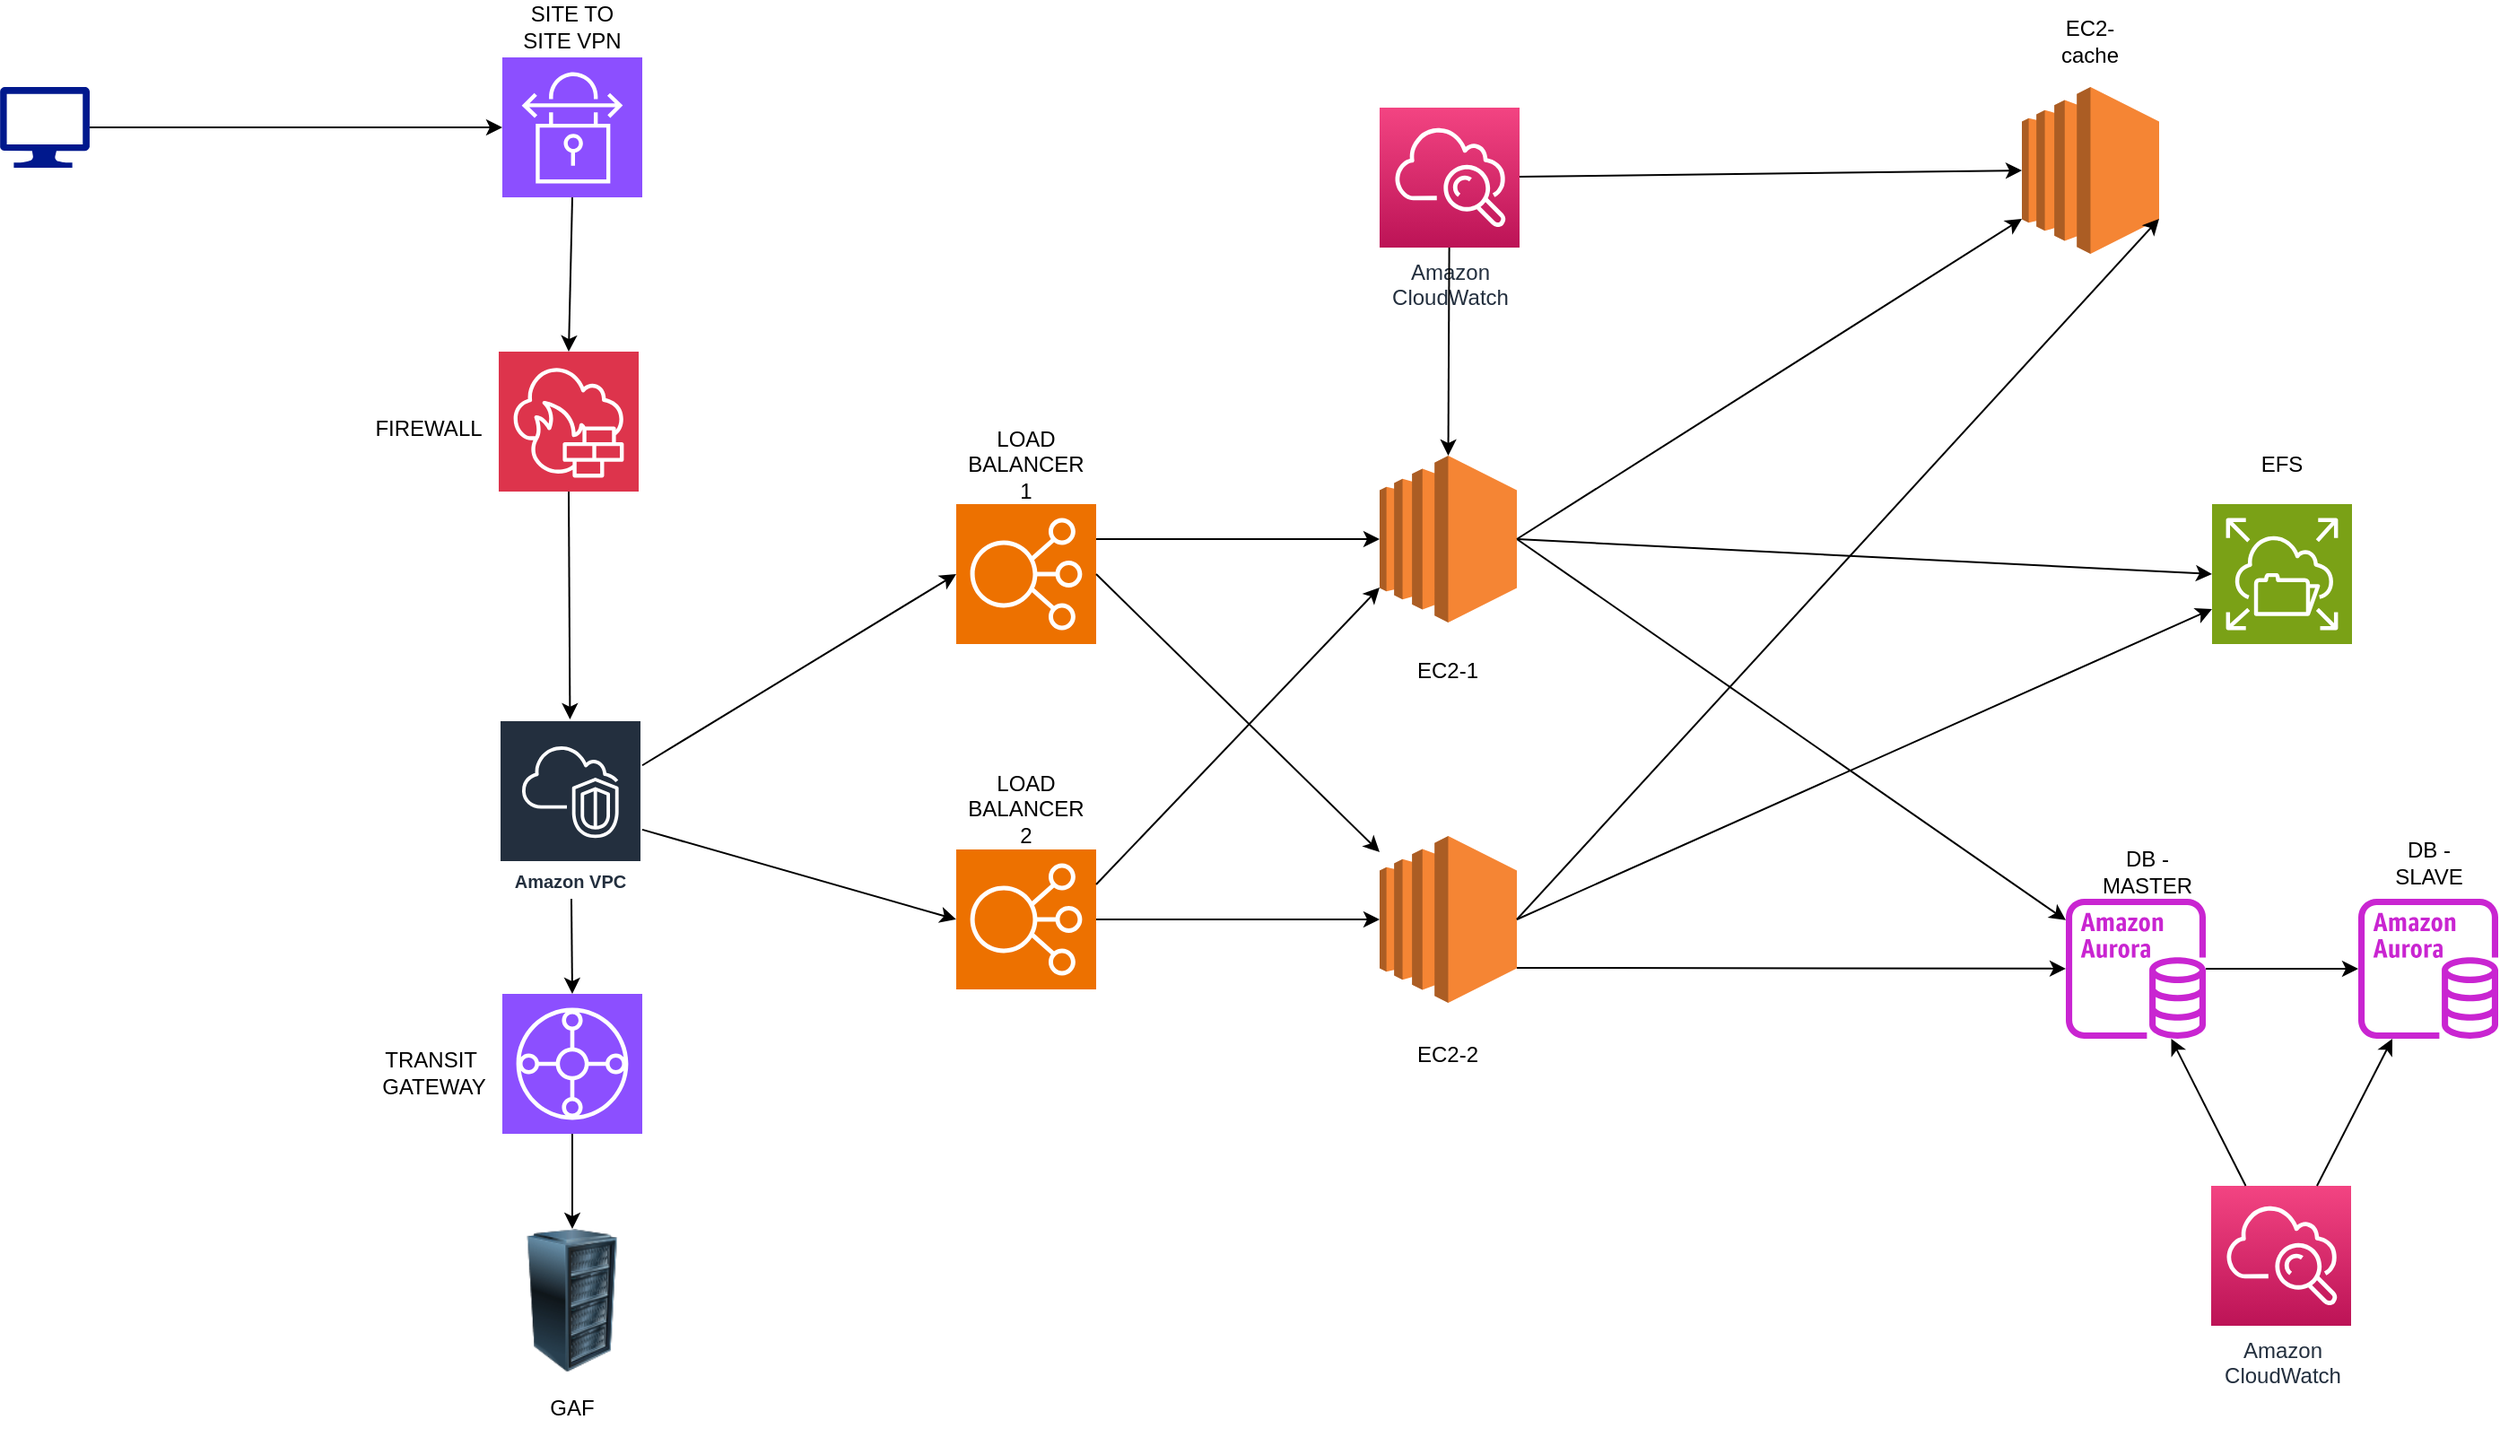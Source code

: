 <mxfile version="22.1.5" type="github">
  <diagram id="Ht1M8jgEwFfnCIfOTk4-" name="Page-1">
    <mxGraphModel dx="3078" dy="1044" grid="0" gridSize="10" guides="1" tooltips="1" connect="1" arrows="1" fold="1" page="1" pageScale="1" pageWidth="1169" pageHeight="827" math="0" shadow="0">
      <root>
        <mxCell id="0" />
        <mxCell id="1" parent="0" />
        <mxCell id="UEzPUAAOIrF-is8g5C7q-121" value="Amazon&lt;br&gt;CloudWatch&lt;br&gt;" style="outlineConnect=0;fontColor=#232F3E;gradientColor=#F34482;gradientDirection=north;fillColor=#BC1356;strokeColor=#ffffff;dashed=0;verticalLabelPosition=bottom;verticalAlign=top;align=center;html=1;fontSize=12;fontStyle=0;aspect=fixed;shape=mxgraph.aws4.resourceIcon;resIcon=mxgraph.aws4.cloudwatch;labelBackgroundColor=#ffffff;" parent="1" vertex="1">
          <mxGeometry x="1174.5" y="835" width="78" height="78" as="geometry" />
        </mxCell>
        <mxCell id="DRkj2pEiJAdeyXQ4-ryN-1" value="" style="sketch=0;points=[[0,0,0],[0.25,0,0],[0.5,0,0],[0.75,0,0],[1,0,0],[0,1,0],[0.25,1,0],[0.5,1,0],[0.75,1,0],[1,1,0],[0,0.25,0],[0,0.5,0],[0,0.75,0],[1,0.25,0],[1,0.5,0],[1,0.75,0]];outlineConnect=0;fontColor=#232F3E;fillColor=#ED7100;strokeColor=#ffffff;dashed=0;verticalLabelPosition=bottom;verticalAlign=top;align=center;html=1;fontSize=12;fontStyle=0;aspect=fixed;shape=mxgraph.aws4.resourceIcon;resIcon=mxgraph.aws4.elastic_load_balancing;" vertex="1" parent="1">
          <mxGeometry x="475" y="455" width="78" height="78" as="geometry" />
        </mxCell>
        <mxCell id="DRkj2pEiJAdeyXQ4-ryN-4" value="" style="sketch=0;outlineConnect=0;fontColor=#232F3E;gradientColor=none;fillColor=#C925D1;strokeColor=none;dashed=0;verticalLabelPosition=bottom;verticalAlign=top;align=center;html=1;fontSize=12;fontStyle=0;aspect=fixed;pointerEvents=1;shape=mxgraph.aws4.aurora_instance;" vertex="1" parent="1">
          <mxGeometry x="1093.5" y="675" width="78" height="78" as="geometry" />
        </mxCell>
        <mxCell id="DRkj2pEiJAdeyXQ4-ryN-8" value="" style="sketch=0;points=[[0,0,0],[0.25,0,0],[0.5,0,0],[0.75,0,0],[1,0,0],[0,1,0],[0.25,1,0],[0.5,1,0],[0.75,1,0],[1,1,0],[0,0.25,0],[0,0.5,0],[0,0.75,0],[1,0.25,0],[1,0.5,0],[1,0.75,0]];outlineConnect=0;fontColor=#232F3E;fillColor=#8C4FFF;strokeColor=#ffffff;dashed=0;verticalLabelPosition=bottom;verticalAlign=top;align=center;html=1;fontSize=12;fontStyle=0;aspect=fixed;shape=mxgraph.aws4.resourceIcon;resIcon=mxgraph.aws4.site_to_site_vpn;" vertex="1" parent="1">
          <mxGeometry x="222" y="206" width="78" height="78" as="geometry" />
        </mxCell>
        <mxCell id="DRkj2pEiJAdeyXQ4-ryN-10" value="" style="sketch=0;points=[[0,0,0],[0.25,0,0],[0.5,0,0],[0.75,0,0],[1,0,0],[0,1,0],[0.25,1,0],[0.5,1,0],[0.75,1,0],[1,1,0],[0,0.25,0],[0,0.5,0],[0,0.75,0],[1,0.25,0],[1,0.5,0],[1,0.75,0]];outlineConnect=0;fontColor=#232F3E;fillColor=#DD344C;strokeColor=#ffffff;dashed=0;verticalLabelPosition=bottom;verticalAlign=top;align=center;html=1;fontSize=12;fontStyle=0;aspect=fixed;shape=mxgraph.aws4.resourceIcon;resIcon=mxgraph.aws4.network_firewall;" vertex="1" parent="1">
          <mxGeometry x="220" y="370" width="78" height="78" as="geometry" />
        </mxCell>
        <mxCell id="DRkj2pEiJAdeyXQ4-ryN-12" value="" style="sketch=0;points=[[0,0,0],[0.25,0,0],[0.5,0,0],[0.75,0,0],[1,0,0],[0,1,0],[0.25,1,0],[0.5,1,0],[0.75,1,0],[1,1,0],[0,0.25,0],[0,0.5,0],[0,0.75,0],[1,0.25,0],[1,0.5,0],[1,0.75,0]];outlineConnect=0;fontColor=#232F3E;fillColor=#7AA116;strokeColor=#ffffff;dashed=0;verticalLabelPosition=bottom;verticalAlign=top;align=center;html=1;fontSize=12;fontStyle=0;aspect=fixed;shape=mxgraph.aws4.resourceIcon;resIcon=mxgraph.aws4.elastic_file_system;" vertex="1" parent="1">
          <mxGeometry x="1175" y="455" width="78" height="78" as="geometry" />
        </mxCell>
        <mxCell id="DRkj2pEiJAdeyXQ4-ryN-13" value="" style="sketch=0;outlineConnect=0;fontColor=#232F3E;gradientColor=none;fillColor=#C925D1;strokeColor=none;dashed=0;verticalLabelPosition=bottom;verticalAlign=top;align=center;html=1;fontSize=12;fontStyle=0;aspect=fixed;pointerEvents=1;shape=mxgraph.aws4.aurora_instance;" vertex="1" parent="1">
          <mxGeometry x="1256.5" y="675" width="78" height="78" as="geometry" />
        </mxCell>
        <mxCell id="DRkj2pEiJAdeyXQ4-ryN-14" value="" style="outlineConnect=0;dashed=0;verticalLabelPosition=bottom;verticalAlign=top;align=center;html=1;shape=mxgraph.aws3.ec2;fillColor=#F58534;gradientColor=none;" vertex="1" parent="1">
          <mxGeometry x="1069" y="222.5" width="76.5" height="93" as="geometry" />
        </mxCell>
        <mxCell id="DRkj2pEiJAdeyXQ4-ryN-15" value="" style="sketch=0;aspect=fixed;pointerEvents=1;shadow=0;dashed=0;html=1;strokeColor=none;labelPosition=center;verticalLabelPosition=bottom;verticalAlign=top;align=center;fillColor=#00188D;shape=mxgraph.azure.computer" vertex="1" parent="1">
          <mxGeometry x="-58" y="222.5" width="50" height="45" as="geometry" />
        </mxCell>
        <mxCell id="DRkj2pEiJAdeyXQ4-ryN-16" value="Amazon VPC" style="sketch=0;outlineConnect=0;fontColor=#232F3E;gradientColor=none;strokeColor=#ffffff;fillColor=#232F3E;dashed=0;verticalLabelPosition=middle;verticalAlign=bottom;align=center;html=1;whiteSpace=wrap;fontSize=10;fontStyle=1;spacing=3;shape=mxgraph.aws4.productIcon;prIcon=mxgraph.aws4.vpc;" vertex="1" parent="1">
          <mxGeometry x="220" y="575" width="80" height="100" as="geometry" />
        </mxCell>
        <mxCell id="DRkj2pEiJAdeyXQ4-ryN-19" value="" style="endArrow=classic;html=1;rounded=0;exitX=1;exitY=0.5;exitDx=0;exitDy=0;exitPerimeter=0;entryX=0;entryY=0.5;entryDx=0;entryDy=0;entryPerimeter=0;" edge="1" parent="1" source="DRkj2pEiJAdeyXQ4-ryN-15" target="DRkj2pEiJAdeyXQ4-ryN-8">
          <mxGeometry width="50" height="50" relative="1" as="geometry">
            <mxPoint x="102" y="406" as="sourcePoint" />
            <mxPoint x="197" y="303" as="targetPoint" />
          </mxGeometry>
        </mxCell>
        <mxCell id="DRkj2pEiJAdeyXQ4-ryN-20" value="" style="endArrow=classic;html=1;rounded=0;exitX=0.5;exitY=1;exitDx=0;exitDy=0;exitPerimeter=0;entryX=0.5;entryY=0;entryDx=0;entryDy=0;entryPerimeter=0;" edge="1" parent="1" source="DRkj2pEiJAdeyXQ4-ryN-8" target="DRkj2pEiJAdeyXQ4-ryN-10">
          <mxGeometry width="50" height="50" relative="1" as="geometry">
            <mxPoint x="172" y="491" as="sourcePoint" />
            <mxPoint x="254" y="399" as="targetPoint" />
          </mxGeometry>
        </mxCell>
        <mxCell id="DRkj2pEiJAdeyXQ4-ryN-21" value="" style="endArrow=classic;html=1;rounded=0;exitX=1;exitY=0.5;exitDx=0;exitDy=0;exitPerimeter=0;" edge="1" parent="1" source="DRkj2pEiJAdeyXQ4-ryN-27" target="DRkj2pEiJAdeyXQ4-ryN-4">
          <mxGeometry width="50" height="50" relative="1" as="geometry">
            <mxPoint x="861.5" y="546.5" as="sourcePoint" />
            <mxPoint x="1016.5" y="479.5" as="targetPoint" />
          </mxGeometry>
        </mxCell>
        <mxCell id="DRkj2pEiJAdeyXQ4-ryN-22" value="" style="endArrow=classic;html=1;rounded=0;exitX=0.5;exitY=1;exitDx=0;exitDy=0;exitPerimeter=0;" edge="1" parent="1" source="DRkj2pEiJAdeyXQ4-ryN-10" target="DRkj2pEiJAdeyXQ4-ryN-16">
          <mxGeometry width="50" height="50" relative="1" as="geometry">
            <mxPoint x="72" y="400" as="sourcePoint" />
            <mxPoint x="227" y="333" as="targetPoint" />
          </mxGeometry>
        </mxCell>
        <mxCell id="DRkj2pEiJAdeyXQ4-ryN-23" value="" style="sketch=0;points=[[0,0,0],[0.25,0,0],[0.5,0,0],[0.75,0,0],[1,0,0],[0,1,0],[0.25,1,0],[0.5,1,0],[0.75,1,0],[1,1,0],[0,0.25,0],[0,0.5,0],[0,0.75,0],[1,0.25,0],[1,0.5,0],[1,0.75,0]];outlineConnect=0;fontColor=#232F3E;fillColor=#ED7100;strokeColor=#ffffff;dashed=0;verticalLabelPosition=bottom;verticalAlign=top;align=center;html=1;fontSize=12;fontStyle=0;aspect=fixed;shape=mxgraph.aws4.resourceIcon;resIcon=mxgraph.aws4.elastic_load_balancing;" vertex="1" parent="1">
          <mxGeometry x="475" y="647.5" width="78" height="78" as="geometry" />
        </mxCell>
        <mxCell id="DRkj2pEiJAdeyXQ4-ryN-24" value="" style="endArrow=classic;html=1;rounded=0;entryX=0;entryY=0.5;entryDx=0;entryDy=0;entryPerimeter=0;" edge="1" parent="1" source="DRkj2pEiJAdeyXQ4-ryN-16" target="DRkj2pEiJAdeyXQ4-ryN-1">
          <mxGeometry width="50" height="50" relative="1" as="geometry">
            <mxPoint x="377" y="417" as="sourcePoint" />
            <mxPoint x="532" y="350" as="targetPoint" />
          </mxGeometry>
        </mxCell>
        <mxCell id="DRkj2pEiJAdeyXQ4-ryN-25" value="" style="endArrow=classic;html=1;rounded=0;" edge="1" parent="1" source="DRkj2pEiJAdeyXQ4-ryN-4" target="DRkj2pEiJAdeyXQ4-ryN-13">
          <mxGeometry width="50" height="50" relative="1" as="geometry">
            <mxPoint x="1097.5" y="827.5" as="sourcePoint" />
            <mxPoint x="1252.5" y="760.5" as="targetPoint" />
          </mxGeometry>
        </mxCell>
        <mxCell id="DRkj2pEiJAdeyXQ4-ryN-26" value="" style="endArrow=classic;html=1;rounded=0;entryX=0;entryY=0.5;entryDx=0;entryDy=0;entryPerimeter=0;" edge="1" parent="1" source="DRkj2pEiJAdeyXQ4-ryN-16" target="DRkj2pEiJAdeyXQ4-ryN-23">
          <mxGeometry width="50" height="50" relative="1" as="geometry">
            <mxPoint x="421" y="742" as="sourcePoint" />
            <mxPoint x="576" y="675" as="targetPoint" />
          </mxGeometry>
        </mxCell>
        <mxCell id="DRkj2pEiJAdeyXQ4-ryN-27" value="" style="outlineConnect=0;dashed=0;verticalLabelPosition=bottom;verticalAlign=top;align=center;html=1;shape=mxgraph.aws3.ec2;fillColor=#F58534;gradientColor=none;" vertex="1" parent="1">
          <mxGeometry x="711" y="428" width="76.5" height="93" as="geometry" />
        </mxCell>
        <mxCell id="DRkj2pEiJAdeyXQ4-ryN-28" value="" style="outlineConnect=0;dashed=0;verticalLabelPosition=bottom;verticalAlign=top;align=center;html=1;shape=mxgraph.aws3.ec2;fillColor=#F58534;gradientColor=none;" vertex="1" parent="1">
          <mxGeometry x="711" y="640" width="76.5" height="93" as="geometry" />
        </mxCell>
        <mxCell id="DRkj2pEiJAdeyXQ4-ryN-29" value="" style="endArrow=classic;html=1;rounded=0;entryX=0;entryY=0.79;entryDx=0;entryDy=0;entryPerimeter=0;exitX=1;exitY=0.25;exitDx=0;exitDy=0;exitPerimeter=0;" edge="1" parent="1" source="DRkj2pEiJAdeyXQ4-ryN-23" target="DRkj2pEiJAdeyXQ4-ryN-27">
          <mxGeometry width="50" height="50" relative="1" as="geometry">
            <mxPoint x="689" y="793" as="sourcePoint" />
            <mxPoint x="821" y="679" as="targetPoint" />
          </mxGeometry>
        </mxCell>
        <mxCell id="DRkj2pEiJAdeyXQ4-ryN-30" value="" style="endArrow=classic;html=1;rounded=0;exitX=1;exitY=0.5;exitDx=0;exitDy=0;exitPerimeter=0;" edge="1" parent="1" source="DRkj2pEiJAdeyXQ4-ryN-1" target="DRkj2pEiJAdeyXQ4-ryN-28">
          <mxGeometry width="50" height="50" relative="1" as="geometry">
            <mxPoint x="712" y="579.5" as="sourcePoint" />
            <mxPoint x="844" y="465.5" as="targetPoint" />
          </mxGeometry>
        </mxCell>
        <mxCell id="DRkj2pEiJAdeyXQ4-ryN-31" value="" style="endArrow=classic;html=1;rounded=0;entryX=0;entryY=0.5;entryDx=0;entryDy=0;entryPerimeter=0;exitX=1;exitY=0.5;exitDx=0;exitDy=0;exitPerimeter=0;" edge="1" parent="1" source="DRkj2pEiJAdeyXQ4-ryN-23" target="DRkj2pEiJAdeyXQ4-ryN-28">
          <mxGeometry width="50" height="50" relative="1" as="geometry">
            <mxPoint x="658" y="829.5" as="sourcePoint" />
            <mxPoint x="790" y="715.5" as="targetPoint" />
          </mxGeometry>
        </mxCell>
        <mxCell id="DRkj2pEiJAdeyXQ4-ryN-32" value="" style="endArrow=classic;html=1;rounded=0;entryX=0;entryY=0.5;entryDx=0;entryDy=0;entryPerimeter=0;exitX=1;exitY=0.25;exitDx=0;exitDy=0;exitPerimeter=0;" edge="1" parent="1" source="DRkj2pEiJAdeyXQ4-ryN-1" target="DRkj2pEiJAdeyXQ4-ryN-27">
          <mxGeometry width="50" height="50" relative="1" as="geometry">
            <mxPoint x="383" y="676.5" as="sourcePoint" />
            <mxPoint x="515" y="562.5" as="targetPoint" />
          </mxGeometry>
        </mxCell>
        <mxCell id="DRkj2pEiJAdeyXQ4-ryN-33" value="" style="endArrow=classic;html=1;rounded=0;entryX=0;entryY=0.79;entryDx=0;entryDy=0;entryPerimeter=0;exitX=1;exitY=0.5;exitDx=0;exitDy=0;exitPerimeter=0;" edge="1" parent="1" source="DRkj2pEiJAdeyXQ4-ryN-27" target="DRkj2pEiJAdeyXQ4-ryN-14">
          <mxGeometry width="50" height="50" relative="1" as="geometry">
            <mxPoint x="857" y="489.5" as="sourcePoint" />
            <mxPoint x="926.0" y="291.5" as="targetPoint" />
          </mxGeometry>
        </mxCell>
        <mxCell id="DRkj2pEiJAdeyXQ4-ryN-34" value="" style="endArrow=classic;html=1;rounded=0;exitX=1;exitY=0.5;exitDx=0;exitDy=0;exitPerimeter=0;entryX=1;entryY=0.79;entryDx=0;entryDy=0;entryPerimeter=0;" edge="1" parent="1" source="DRkj2pEiJAdeyXQ4-ryN-28" target="DRkj2pEiJAdeyXQ4-ryN-14">
          <mxGeometry width="50" height="50" relative="1" as="geometry">
            <mxPoint x="812" y="541.5" as="sourcePoint" />
            <mxPoint x="964.25" y="338" as="targetPoint" />
          </mxGeometry>
        </mxCell>
        <mxCell id="DRkj2pEiJAdeyXQ4-ryN-35" value="" style="endArrow=classic;html=1;rounded=0;exitX=1;exitY=0.79;exitDx=0;exitDy=0;exitPerimeter=0;" edge="1" parent="1" source="DRkj2pEiJAdeyXQ4-ryN-28" target="DRkj2pEiJAdeyXQ4-ryN-4">
          <mxGeometry width="50" height="50" relative="1" as="geometry">
            <mxPoint x="820" y="797.5" as="sourcePoint" />
            <mxPoint x="952" y="683.5" as="targetPoint" />
          </mxGeometry>
        </mxCell>
        <mxCell id="DRkj2pEiJAdeyXQ4-ryN-36" value="" style="endArrow=classic;html=1;rounded=0;exitX=1;exitY=0.5;exitDx=0;exitDy=0;exitPerimeter=0;entryX=0;entryY=0.75;entryDx=0;entryDy=0;entryPerimeter=0;" edge="1" parent="1" source="DRkj2pEiJAdeyXQ4-ryN-28" target="DRkj2pEiJAdeyXQ4-ryN-12">
          <mxGeometry width="50" height="50" relative="1" as="geometry">
            <mxPoint x="1007" y="542.5" as="sourcePoint" />
            <mxPoint x="1187" y="417.5" as="targetPoint" />
          </mxGeometry>
        </mxCell>
        <mxCell id="DRkj2pEiJAdeyXQ4-ryN-37" value="" style="endArrow=classic;html=1;rounded=0;entryX=0;entryY=0.5;entryDx=0;entryDy=0;entryPerimeter=0;exitX=1;exitY=0.5;exitDx=0;exitDy=0;exitPerimeter=0;" edge="1" parent="1" source="DRkj2pEiJAdeyXQ4-ryN-27" target="DRkj2pEiJAdeyXQ4-ryN-12">
          <mxGeometry width="50" height="50" relative="1" as="geometry">
            <mxPoint x="765" y="483.5" as="sourcePoint" />
            <mxPoint x="1220" y="410.5" as="targetPoint" />
          </mxGeometry>
        </mxCell>
        <mxCell id="DRkj2pEiJAdeyXQ4-ryN-38" value="" style="endArrow=classic;html=1;rounded=0;entryX=0;entryY=0.5;entryDx=0;entryDy=0;entryPerimeter=0;" edge="1" parent="1" source="DRkj2pEiJAdeyXQ4-ryN-45" target="DRkj2pEiJAdeyXQ4-ryN-14">
          <mxGeometry width="50" height="50" relative="1" as="geometry">
            <mxPoint x="962" y="346.5" as="sourcePoint" />
            <mxPoint x="1142" y="221.5" as="targetPoint" />
          </mxGeometry>
        </mxCell>
        <mxCell id="DRkj2pEiJAdeyXQ4-ryN-39" value="" style="endArrow=classic;html=1;rounded=0;" edge="1" parent="1" source="UEzPUAAOIrF-is8g5C7q-121" target="DRkj2pEiJAdeyXQ4-ryN-4">
          <mxGeometry width="50" height="50" relative="1" as="geometry">
            <mxPoint x="1137.5" y="900.5" as="sourcePoint" />
            <mxPoint x="1317.5" y="775.5" as="targetPoint" />
          </mxGeometry>
        </mxCell>
        <mxCell id="DRkj2pEiJAdeyXQ4-ryN-40" value="" style="endArrow=classic;html=1;rounded=0;" edge="1" parent="1" source="UEzPUAAOIrF-is8g5C7q-121" target="DRkj2pEiJAdeyXQ4-ryN-13">
          <mxGeometry width="50" height="50" relative="1" as="geometry">
            <mxPoint x="1185.5" y="792.5" as="sourcePoint" />
            <mxPoint x="1314.5" y="846.5" as="targetPoint" />
          </mxGeometry>
        </mxCell>
        <mxCell id="DRkj2pEiJAdeyXQ4-ryN-45" value="Amazon&lt;br&gt;CloudWatch&lt;br&gt;" style="outlineConnect=0;fontColor=#232F3E;gradientColor=#F34482;gradientDirection=north;fillColor=#BC1356;strokeColor=#ffffff;dashed=0;verticalLabelPosition=bottom;verticalAlign=top;align=center;html=1;fontSize=12;fontStyle=0;aspect=fixed;shape=mxgraph.aws4.resourceIcon;resIcon=mxgraph.aws4.cloudwatch;labelBackgroundColor=#ffffff;" vertex="1" parent="1">
          <mxGeometry x="711.0" y="234" width="78" height="78" as="geometry" />
        </mxCell>
        <mxCell id="DRkj2pEiJAdeyXQ4-ryN-47" value="" style="endArrow=classic;html=1;rounded=0;entryX=0.5;entryY=0;entryDx=0;entryDy=0;entryPerimeter=0;" edge="1" parent="1" source="DRkj2pEiJAdeyXQ4-ryN-45" target="DRkj2pEiJAdeyXQ4-ryN-27">
          <mxGeometry width="50" height="50" relative="1" as="geometry">
            <mxPoint x="982" y="366.5" as="sourcePoint" />
            <mxPoint x="1162" y="241.5" as="targetPoint" />
          </mxGeometry>
        </mxCell>
        <mxCell id="DRkj2pEiJAdeyXQ4-ryN-48" value="" style="image;html=1;image=img/lib/clip_art/computers/Server_Rack_128x128.png" vertex="1" parent="1">
          <mxGeometry x="221" y="859" width="80" height="80" as="geometry" />
        </mxCell>
        <mxCell id="DRkj2pEiJAdeyXQ4-ryN-50" value="" style="sketch=0;points=[[0,0,0],[0.25,0,0],[0.5,0,0],[0.75,0,0],[1,0,0],[0,1,0],[0.25,1,0],[0.5,1,0],[0.75,1,0],[1,1,0],[0,0.25,0],[0,0.5,0],[0,0.75,0],[1,0.25,0],[1,0.5,0],[1,0.75,0]];outlineConnect=0;fontColor=#232F3E;fillColor=#8C4FFF;strokeColor=#ffffff;dashed=0;verticalLabelPosition=bottom;verticalAlign=top;align=center;html=1;fontSize=12;fontStyle=0;aspect=fixed;shape=mxgraph.aws4.resourceIcon;resIcon=mxgraph.aws4.transit_gateway;" vertex="1" parent="1">
          <mxGeometry x="222" y="728" width="78" height="78" as="geometry" />
        </mxCell>
        <mxCell id="DRkj2pEiJAdeyXQ4-ryN-51" value="" style="endArrow=classic;html=1;rounded=0;entryX=0.5;entryY=0;entryDx=0;entryDy=0;entryPerimeter=0;" edge="1" parent="1" source="DRkj2pEiJAdeyXQ4-ryN-16" target="DRkj2pEiJAdeyXQ4-ryN-50">
          <mxGeometry width="50" height="50" relative="1" as="geometry">
            <mxPoint x="310" y="646" as="sourcePoint" />
            <mxPoint x="485" y="697" as="targetPoint" />
          </mxGeometry>
        </mxCell>
        <mxCell id="DRkj2pEiJAdeyXQ4-ryN-52" value="" style="endArrow=classic;html=1;rounded=0;entryX=0.5;entryY=0;entryDx=0;entryDy=0;exitX=0.5;exitY=1;exitDx=0;exitDy=0;exitPerimeter=0;" edge="1" parent="1" source="DRkj2pEiJAdeyXQ4-ryN-50" target="DRkj2pEiJAdeyXQ4-ryN-48">
          <mxGeometry width="50" height="50" relative="1" as="geometry">
            <mxPoint x="316" y="832" as="sourcePoint" />
            <mxPoint x="317" y="885" as="targetPoint" />
          </mxGeometry>
        </mxCell>
        <mxCell id="DRkj2pEiJAdeyXQ4-ryN-53" value="EC2-1" style="text;html=1;strokeColor=none;fillColor=none;align=center;verticalAlign=middle;whiteSpace=wrap;rounded=0;" vertex="1" parent="1">
          <mxGeometry x="719.25" y="533" width="60" height="30" as="geometry" />
        </mxCell>
        <mxCell id="DRkj2pEiJAdeyXQ4-ryN-56" value="EC2-2" style="text;html=1;strokeColor=none;fillColor=none;align=center;verticalAlign=middle;whiteSpace=wrap;rounded=0;" vertex="1" parent="1">
          <mxGeometry x="719.25" y="747" width="60" height="30" as="geometry" />
        </mxCell>
        <mxCell id="DRkj2pEiJAdeyXQ4-ryN-58" value="EC2-cache" style="text;html=1;strokeColor=none;fillColor=none;align=center;verticalAlign=middle;whiteSpace=wrap;rounded=0;" vertex="1" parent="1">
          <mxGeometry x="1077" y="182" width="60" height="30" as="geometry" />
        </mxCell>
        <mxCell id="DRkj2pEiJAdeyXQ4-ryN-59" value="LOAD BALANCER 1" style="text;html=1;strokeColor=none;fillColor=none;align=center;verticalAlign=middle;whiteSpace=wrap;rounded=0;" vertex="1" parent="1">
          <mxGeometry x="484" y="418" width="60" height="30" as="geometry" />
        </mxCell>
        <mxCell id="DRkj2pEiJAdeyXQ4-ryN-60" value="LOAD BALANCER 2" style="text;html=1;strokeColor=none;fillColor=none;align=center;verticalAlign=middle;whiteSpace=wrap;rounded=0;" vertex="1" parent="1">
          <mxGeometry x="484" y="610" width="60" height="30" as="geometry" />
        </mxCell>
        <mxCell id="DRkj2pEiJAdeyXQ4-ryN-61" value="DB - SLAVE" style="text;html=1;strokeColor=none;fillColor=none;align=center;verticalAlign=middle;whiteSpace=wrap;rounded=0;" vertex="1" parent="1">
          <mxGeometry x="1265.5" y="640" width="60" height="30" as="geometry" />
        </mxCell>
        <mxCell id="DRkj2pEiJAdeyXQ4-ryN-62" value="DB - MASTER" style="text;html=1;strokeColor=none;fillColor=none;align=center;verticalAlign=middle;whiteSpace=wrap;rounded=0;" vertex="1" parent="1">
          <mxGeometry x="1109" y="645" width="60" height="30" as="geometry" />
        </mxCell>
        <mxCell id="DRkj2pEiJAdeyXQ4-ryN-65" value="EFS" style="text;html=1;strokeColor=none;fillColor=none;align=center;verticalAlign=middle;whiteSpace=wrap;rounded=0;" vertex="1" parent="1">
          <mxGeometry x="1184" y="418" width="60" height="30" as="geometry" />
        </mxCell>
        <mxCell id="DRkj2pEiJAdeyXQ4-ryN-67" value="SITE TO SITE VPN" style="text;html=1;strokeColor=none;fillColor=none;align=center;verticalAlign=middle;whiteSpace=wrap;rounded=0;" vertex="1" parent="1">
          <mxGeometry x="231" y="174" width="60" height="30" as="geometry" />
        </mxCell>
        <mxCell id="DRkj2pEiJAdeyXQ4-ryN-68" value="FIREWALL" style="text;html=1;strokeColor=none;fillColor=none;align=center;verticalAlign=middle;whiteSpace=wrap;rounded=0;" vertex="1" parent="1">
          <mxGeometry x="151" y="398" width="60" height="30" as="geometry" />
        </mxCell>
        <mxCell id="DRkj2pEiJAdeyXQ4-ryN-69" value="TRANSIT&amp;nbsp;&lt;br&gt;GATEWAY" style="text;html=1;strokeColor=none;fillColor=none;align=center;verticalAlign=middle;whiteSpace=wrap;rounded=0;" vertex="1" parent="1">
          <mxGeometry x="154" y="757" width="60" height="30" as="geometry" />
        </mxCell>
        <mxCell id="DRkj2pEiJAdeyXQ4-ryN-70" value="GAF" style="text;html=1;strokeColor=none;fillColor=none;align=center;verticalAlign=middle;whiteSpace=wrap;rounded=0;" vertex="1" parent="1">
          <mxGeometry x="231" y="944" width="60" height="30" as="geometry" />
        </mxCell>
      </root>
    </mxGraphModel>
  </diagram>
</mxfile>
